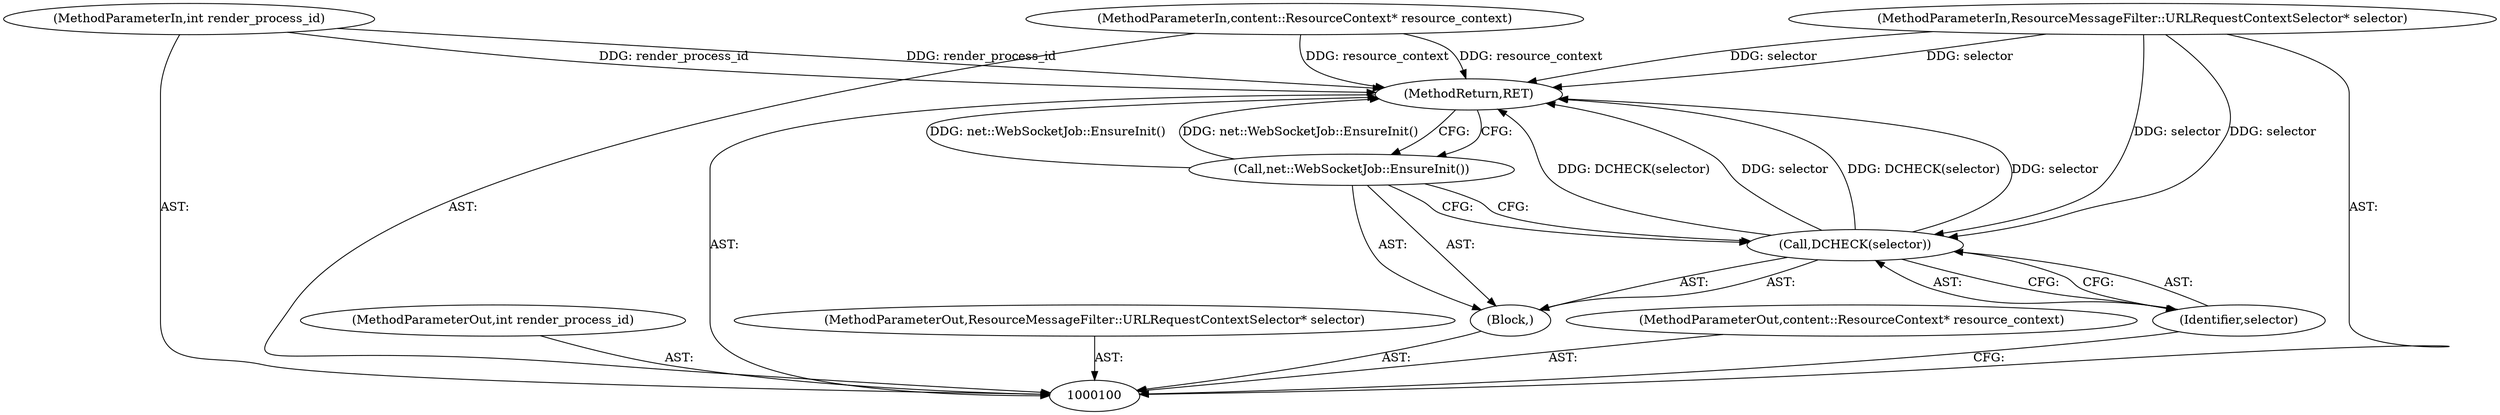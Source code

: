digraph "1_Chrome_5385c44d9634d00b1cec2abf0fe7290d4205c7b0_4" {
"1000108" [label="(MethodReturn,RET)"];
"1000107" [label="(Call,net::WebSocketJob::EnsureInit())"];
"1000101" [label="(MethodParameterIn,int render_process_id)"];
"1000121" [label="(MethodParameterOut,int render_process_id)"];
"1000102" [label="(MethodParameterIn,ResourceMessageFilter::URLRequestContextSelector* selector)"];
"1000122" [label="(MethodParameterOut,ResourceMessageFilter::URLRequestContextSelector* selector)"];
"1000103" [label="(MethodParameterIn,content::ResourceContext* resource_context)"];
"1000123" [label="(MethodParameterOut,content::ResourceContext* resource_context)"];
"1000104" [label="(Block,)"];
"1000106" [label="(Identifier,selector)"];
"1000105" [label="(Call,DCHECK(selector))"];
"1000108" -> "1000100"  [label="AST: "];
"1000108" -> "1000107"  [label="CFG: "];
"1000107" -> "1000108"  [label="DDG: net::WebSocketJob::EnsureInit()"];
"1000105" -> "1000108"  [label="DDG: DCHECK(selector)"];
"1000105" -> "1000108"  [label="DDG: selector"];
"1000103" -> "1000108"  [label="DDG: resource_context"];
"1000102" -> "1000108"  [label="DDG: selector"];
"1000101" -> "1000108"  [label="DDG: render_process_id"];
"1000107" -> "1000104"  [label="AST: "];
"1000107" -> "1000105"  [label="CFG: "];
"1000108" -> "1000107"  [label="CFG: "];
"1000107" -> "1000108"  [label="DDG: net::WebSocketJob::EnsureInit()"];
"1000101" -> "1000100"  [label="AST: "];
"1000101" -> "1000108"  [label="DDG: render_process_id"];
"1000121" -> "1000100"  [label="AST: "];
"1000102" -> "1000100"  [label="AST: "];
"1000102" -> "1000108"  [label="DDG: selector"];
"1000102" -> "1000105"  [label="DDG: selector"];
"1000122" -> "1000100"  [label="AST: "];
"1000103" -> "1000100"  [label="AST: "];
"1000103" -> "1000108"  [label="DDG: resource_context"];
"1000123" -> "1000100"  [label="AST: "];
"1000104" -> "1000100"  [label="AST: "];
"1000105" -> "1000104"  [label="AST: "];
"1000107" -> "1000104"  [label="AST: "];
"1000106" -> "1000105"  [label="AST: "];
"1000106" -> "1000100"  [label="CFG: "];
"1000105" -> "1000106"  [label="CFG: "];
"1000105" -> "1000104"  [label="AST: "];
"1000105" -> "1000106"  [label="CFG: "];
"1000106" -> "1000105"  [label="AST: "];
"1000107" -> "1000105"  [label="CFG: "];
"1000105" -> "1000108"  [label="DDG: DCHECK(selector)"];
"1000105" -> "1000108"  [label="DDG: selector"];
"1000102" -> "1000105"  [label="DDG: selector"];
}
